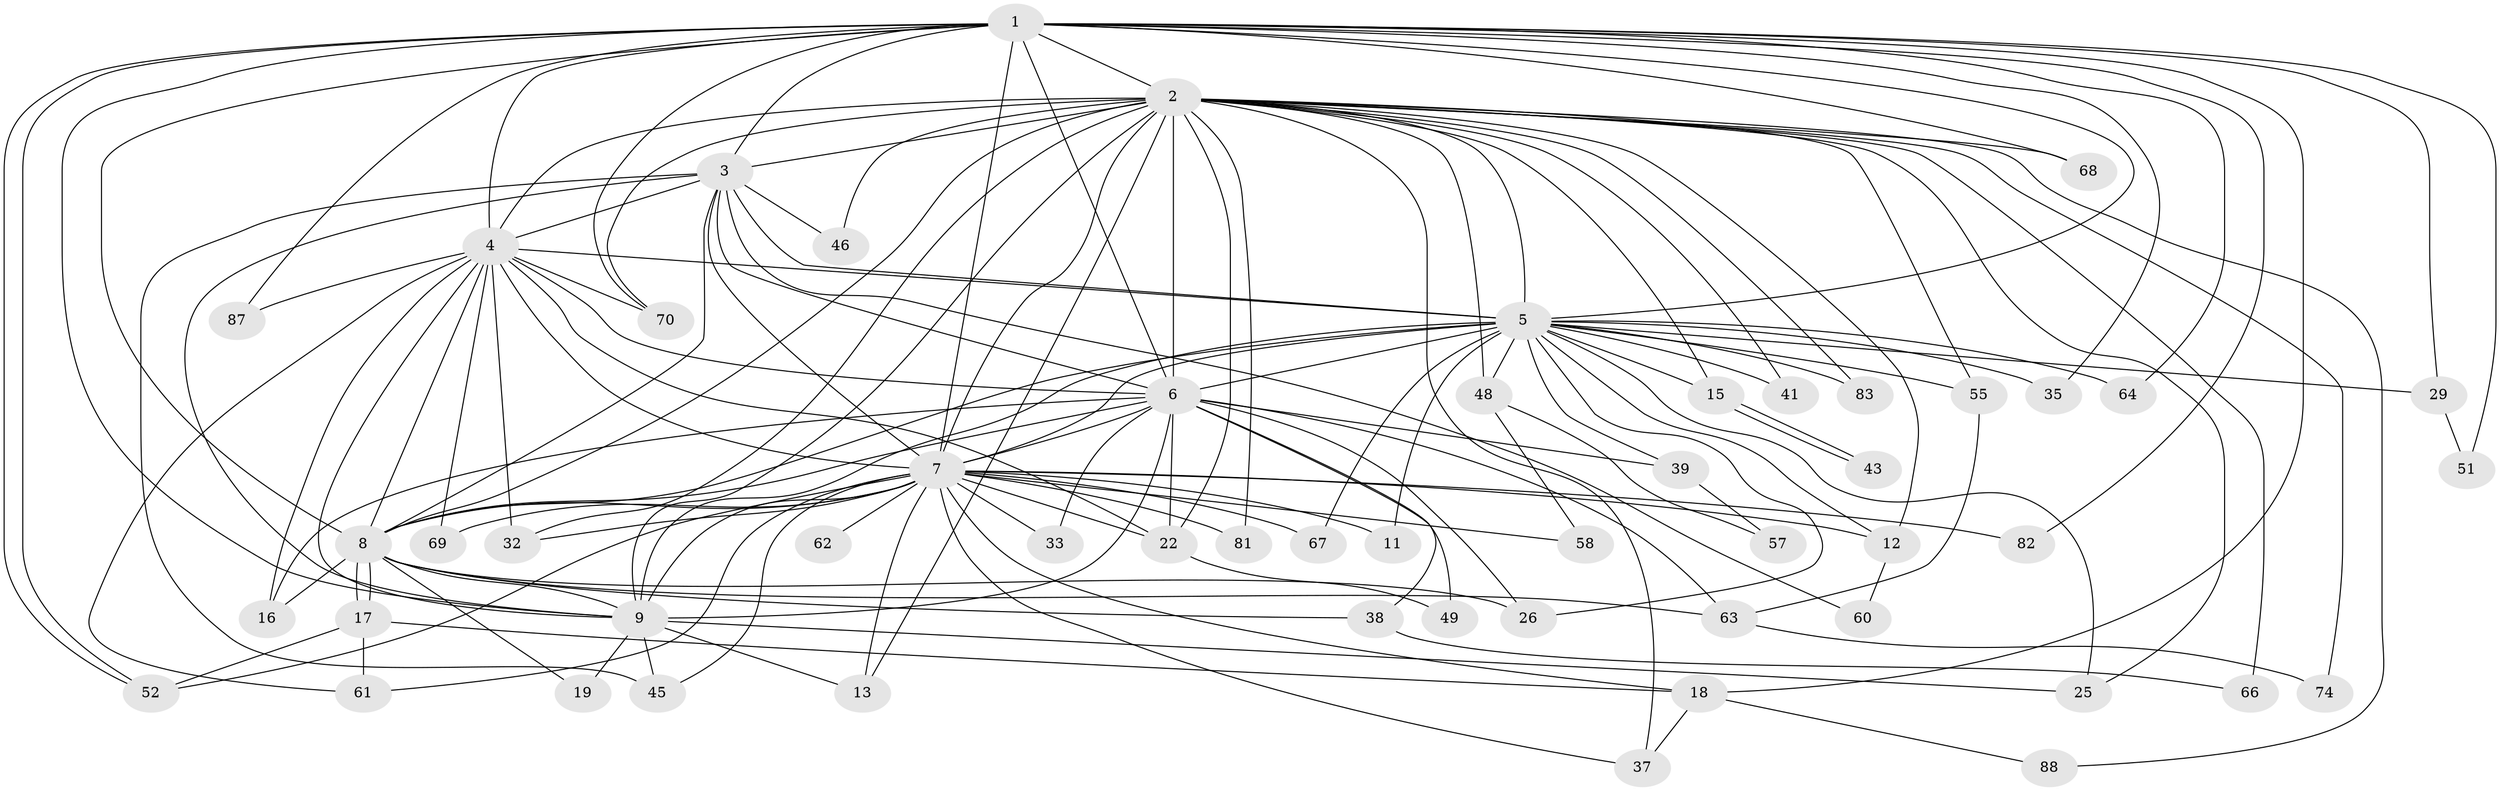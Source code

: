// original degree distribution, {21: 0.011111111111111112, 20: 0.011111111111111112, 12: 0.011111111111111112, 18: 0.011111111111111112, 25: 0.011111111111111112, 15: 0.011111111111111112, 23: 0.011111111111111112, 17: 0.011111111111111112, 14: 0.011111111111111112, 22: 0.011111111111111112, 2: 0.4888888888888889, 5: 0.05555555555555555, 3: 0.2222222222222222, 6: 0.03333333333333333, 4: 0.08888888888888889}
// Generated by graph-tools (version 1.1) at 2025/17/03/04/25 18:17:56]
// undirected, 54 vertices, 141 edges
graph export_dot {
graph [start="1"]
  node [color=gray90,style=filled];
  1;
  2 [super="+10+42+40+53+23"];
  3 [super="+36+24"];
  4;
  5;
  6 [super="+28+34+44+31"];
  7 [super="+14"];
  8;
  9;
  11;
  12 [super="+90"];
  13 [super="+20"];
  15;
  16;
  17 [super="+59+54"];
  18 [super="+71"];
  19;
  22 [super="+30"];
  25 [super="+85"];
  26;
  29;
  32 [super="+86"];
  33;
  35;
  37;
  38;
  39;
  41;
  43;
  45 [super="+73"];
  46;
  48 [super="+89"];
  49;
  51;
  52;
  55;
  57;
  58;
  60;
  61 [super="+65"];
  62;
  63;
  64;
  66 [super="+80"];
  67;
  68;
  69;
  70 [super="+76"];
  74;
  81;
  82;
  83;
  87;
  88;
  1 -- 2 [weight=2];
  1 -- 3 [weight=2];
  1 -- 4;
  1 -- 5;
  1 -- 6;
  1 -- 7;
  1 -- 8;
  1 -- 9;
  1 -- 29;
  1 -- 35;
  1 -- 51;
  1 -- 52;
  1 -- 52;
  1 -- 64;
  1 -- 68;
  1 -- 82;
  1 -- 87;
  1 -- 70;
  1 -- 18;
  2 -- 3 [weight=3];
  2 -- 4 [weight=2];
  2 -- 5 [weight=2];
  2 -- 6 [weight=4];
  2 -- 7 [weight=4];
  2 -- 8 [weight=2];
  2 -- 9 [weight=2];
  2 -- 13;
  2 -- 46;
  2 -- 68;
  2 -- 74;
  2 -- 12;
  2 -- 15;
  2 -- 81;
  2 -- 83;
  2 -- 88;
  2 -- 25;
  2 -- 37 [weight=2];
  2 -- 41;
  2 -- 48;
  2 -- 55;
  2 -- 32;
  2 -- 66 [weight=2];
  2 -- 22 [weight=2];
  2 -- 70;
  3 -- 4 [weight=2];
  3 -- 5;
  3 -- 6;
  3 -- 7 [weight=2];
  3 -- 8;
  3 -- 9;
  3 -- 46;
  3 -- 60;
  3 -- 45;
  4 -- 5;
  4 -- 6 [weight=2];
  4 -- 7;
  4 -- 8;
  4 -- 9;
  4 -- 16;
  4 -- 22;
  4 -- 32;
  4 -- 61;
  4 -- 69;
  4 -- 70;
  4 -- 87;
  5 -- 6;
  5 -- 7 [weight=2];
  5 -- 8;
  5 -- 9;
  5 -- 11;
  5 -- 15;
  5 -- 25;
  5 -- 26;
  5 -- 29;
  5 -- 35;
  5 -- 39;
  5 -- 41;
  5 -- 48 [weight=2];
  5 -- 55;
  5 -- 64;
  5 -- 67;
  5 -- 83;
  5 -- 12;
  6 -- 7 [weight=2];
  6 -- 8;
  6 -- 9 [weight=2];
  6 -- 33 [weight=2];
  6 -- 38;
  6 -- 39;
  6 -- 26;
  6 -- 16;
  6 -- 22;
  6 -- 49;
  6 -- 63;
  7 -- 8;
  7 -- 9;
  7 -- 11;
  7 -- 13;
  7 -- 18;
  7 -- 22;
  7 -- 37;
  7 -- 58;
  7 -- 62 [weight=2];
  7 -- 67;
  7 -- 69;
  7 -- 81;
  7 -- 82;
  7 -- 45;
  7 -- 32;
  7 -- 33;
  7 -- 12;
  7 -- 52;
  7 -- 61;
  8 -- 9;
  8 -- 16;
  8 -- 17 [weight=2];
  8 -- 17;
  8 -- 19;
  8 -- 26;
  8 -- 38;
  8 -- 63;
  9 -- 19;
  9 -- 45;
  9 -- 25;
  9 -- 13;
  12 -- 60;
  15 -- 43;
  15 -- 43;
  17 -- 18;
  17 -- 52;
  17 -- 61;
  18 -- 88;
  18 -- 37;
  22 -- 49;
  29 -- 51;
  38 -- 66;
  39 -- 57;
  48 -- 57;
  48 -- 58;
  55 -- 63;
  63 -- 74;
}

